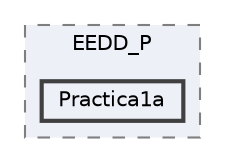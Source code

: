 digraph "C:/Users/juego/Documents/GitHub/EEDD_P/Practica1a"
{
 // LATEX_PDF_SIZE
  bgcolor="transparent";
  edge [fontname=Helvetica,fontsize=10,labelfontname=Helvetica,labelfontsize=10];
  node [fontname=Helvetica,fontsize=10,shape=box,height=0.2,width=0.4];
  compound=true
  subgraph clusterdir_9870a7a8923a86f2e07e11517072980e {
    graph [ bgcolor="#edf0f7", pencolor="grey50", label="EEDD_P", fontname=Helvetica,fontsize=10 style="filled,dashed", URL="dir_9870a7a8923a86f2e07e11517072980e.html",tooltip=""]
  dir_137a867d6f075d3f81f594958b39f661 [label="Practica1a", fillcolor="#edf0f7", color="grey25", style="filled,bold", URL="dir_137a867d6f075d3f81f594958b39f661.html",tooltip=""];
  }
}
